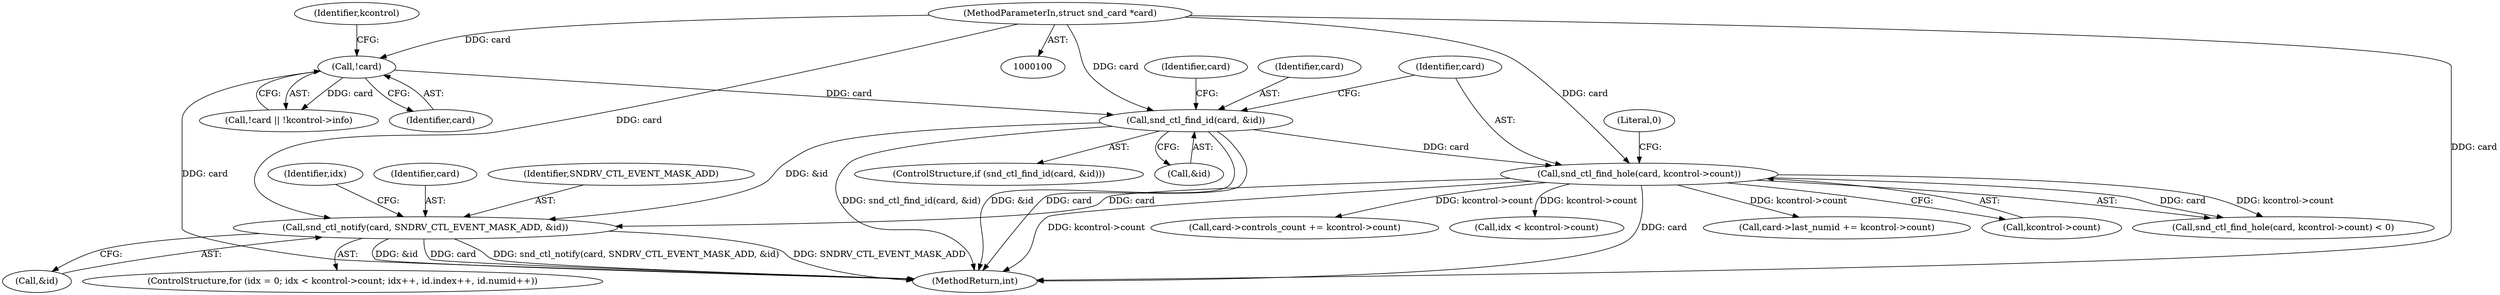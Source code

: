 digraph "0_linux_fd9f26e4eca5d08a27d12c0933fceef76ed9663d@pointer" {
"1000251" [label="(Call,snd_ctl_notify(card, SNDRV_CTL_EVENT_MASK_ADD, &id))"];
"1000174" [label="(Call,snd_ctl_find_hole(card, kcontrol->count))"];
"1000137" [label="(Call,snd_ctl_find_id(card, &id))"];
"1000119" [label="(Call,!card)"];
"1000101" [label="(MethodParameterIn,struct snd_card *card)"];
"1000136" [label="(ControlStructure,if (snd_ctl_find_id(card, &id)))"];
"1000174" [label="(Call,snd_ctl_find_hole(card, kcontrol->count))"];
"1000120" [label="(Identifier,card)"];
"1000218" [label="(Call,card->last_numid += kcontrol->count)"];
"1000176" [label="(Call,kcontrol->count)"];
"1000173" [label="(Call,snd_ctl_find_hole(card, kcontrol->count) < 0)"];
"1000123" [label="(Identifier,kcontrol)"];
"1000145" [label="(Identifier,card)"];
"1000252" [label="(Identifier,card)"];
"1000137" [label="(Call,snd_ctl_find_id(card, &id))"];
"1000138" [label="(Identifier,card)"];
"1000175" [label="(Identifier,card)"];
"1000101" [label="(MethodParameterIn,struct snd_card *card)"];
"1000251" [label="(Call,snd_ctl_notify(card, SNDRV_CTL_EVENT_MASK_ADD, &id))"];
"1000200" [label="(Call,card->controls_count += kcontrol->count)"];
"1000263" [label="(MethodReturn,int)"];
"1000241" [label="(Identifier,idx)"];
"1000179" [label="(Literal,0)"];
"1000139" [label="(Call,&id)"];
"1000119" [label="(Call,!card)"];
"1000230" [label="(ControlStructure,for (idx = 0; idx < kcontrol->count; idx++, id.index++, id.numid++))"];
"1000254" [label="(Call,&id)"];
"1000253" [label="(Identifier,SNDRV_CTL_EVENT_MASK_ADD)"];
"1000234" [label="(Call,idx < kcontrol->count)"];
"1000118" [label="(Call,!card || !kcontrol->info)"];
"1000251" -> "1000230"  [label="AST: "];
"1000251" -> "1000254"  [label="CFG: "];
"1000252" -> "1000251"  [label="AST: "];
"1000253" -> "1000251"  [label="AST: "];
"1000254" -> "1000251"  [label="AST: "];
"1000241" -> "1000251"  [label="CFG: "];
"1000251" -> "1000263"  [label="DDG: snd_ctl_notify(card, SNDRV_CTL_EVENT_MASK_ADD, &id)"];
"1000251" -> "1000263"  [label="DDG: SNDRV_CTL_EVENT_MASK_ADD"];
"1000251" -> "1000263"  [label="DDG: &id"];
"1000251" -> "1000263"  [label="DDG: card"];
"1000174" -> "1000251"  [label="DDG: card"];
"1000101" -> "1000251"  [label="DDG: card"];
"1000137" -> "1000251"  [label="DDG: &id"];
"1000174" -> "1000173"  [label="AST: "];
"1000174" -> "1000176"  [label="CFG: "];
"1000175" -> "1000174"  [label="AST: "];
"1000176" -> "1000174"  [label="AST: "];
"1000179" -> "1000174"  [label="CFG: "];
"1000174" -> "1000263"  [label="DDG: kcontrol->count"];
"1000174" -> "1000263"  [label="DDG: card"];
"1000174" -> "1000173"  [label="DDG: card"];
"1000174" -> "1000173"  [label="DDG: kcontrol->count"];
"1000137" -> "1000174"  [label="DDG: card"];
"1000101" -> "1000174"  [label="DDG: card"];
"1000174" -> "1000200"  [label="DDG: kcontrol->count"];
"1000174" -> "1000218"  [label="DDG: kcontrol->count"];
"1000174" -> "1000234"  [label="DDG: kcontrol->count"];
"1000137" -> "1000136"  [label="AST: "];
"1000137" -> "1000139"  [label="CFG: "];
"1000138" -> "1000137"  [label="AST: "];
"1000139" -> "1000137"  [label="AST: "];
"1000145" -> "1000137"  [label="CFG: "];
"1000175" -> "1000137"  [label="CFG: "];
"1000137" -> "1000263"  [label="DDG: &id"];
"1000137" -> "1000263"  [label="DDG: card"];
"1000137" -> "1000263"  [label="DDG: snd_ctl_find_id(card, &id)"];
"1000119" -> "1000137"  [label="DDG: card"];
"1000101" -> "1000137"  [label="DDG: card"];
"1000119" -> "1000118"  [label="AST: "];
"1000119" -> "1000120"  [label="CFG: "];
"1000120" -> "1000119"  [label="AST: "];
"1000123" -> "1000119"  [label="CFG: "];
"1000118" -> "1000119"  [label="CFG: "];
"1000119" -> "1000263"  [label="DDG: card"];
"1000119" -> "1000118"  [label="DDG: card"];
"1000101" -> "1000119"  [label="DDG: card"];
"1000101" -> "1000100"  [label="AST: "];
"1000101" -> "1000263"  [label="DDG: card"];
}
